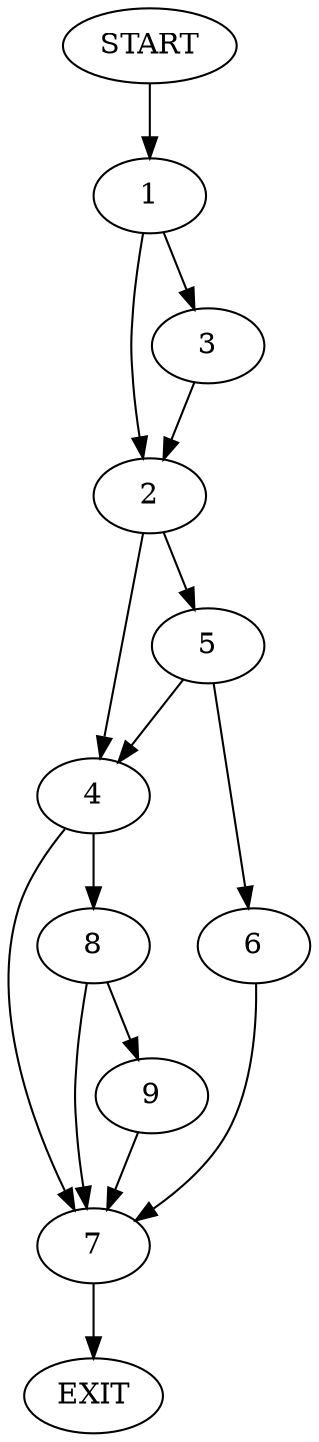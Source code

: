 digraph {
0 [label="START"]
10 [label="EXIT"]
0 -> 1
1 -> 2
1 -> 3
2 -> 4
2 -> 5
3 -> 2
5 -> 6
5 -> 4
4 -> 7
4 -> 8
6 -> 7
7 -> 10
8 -> 7
8 -> 9
9 -> 7
}
